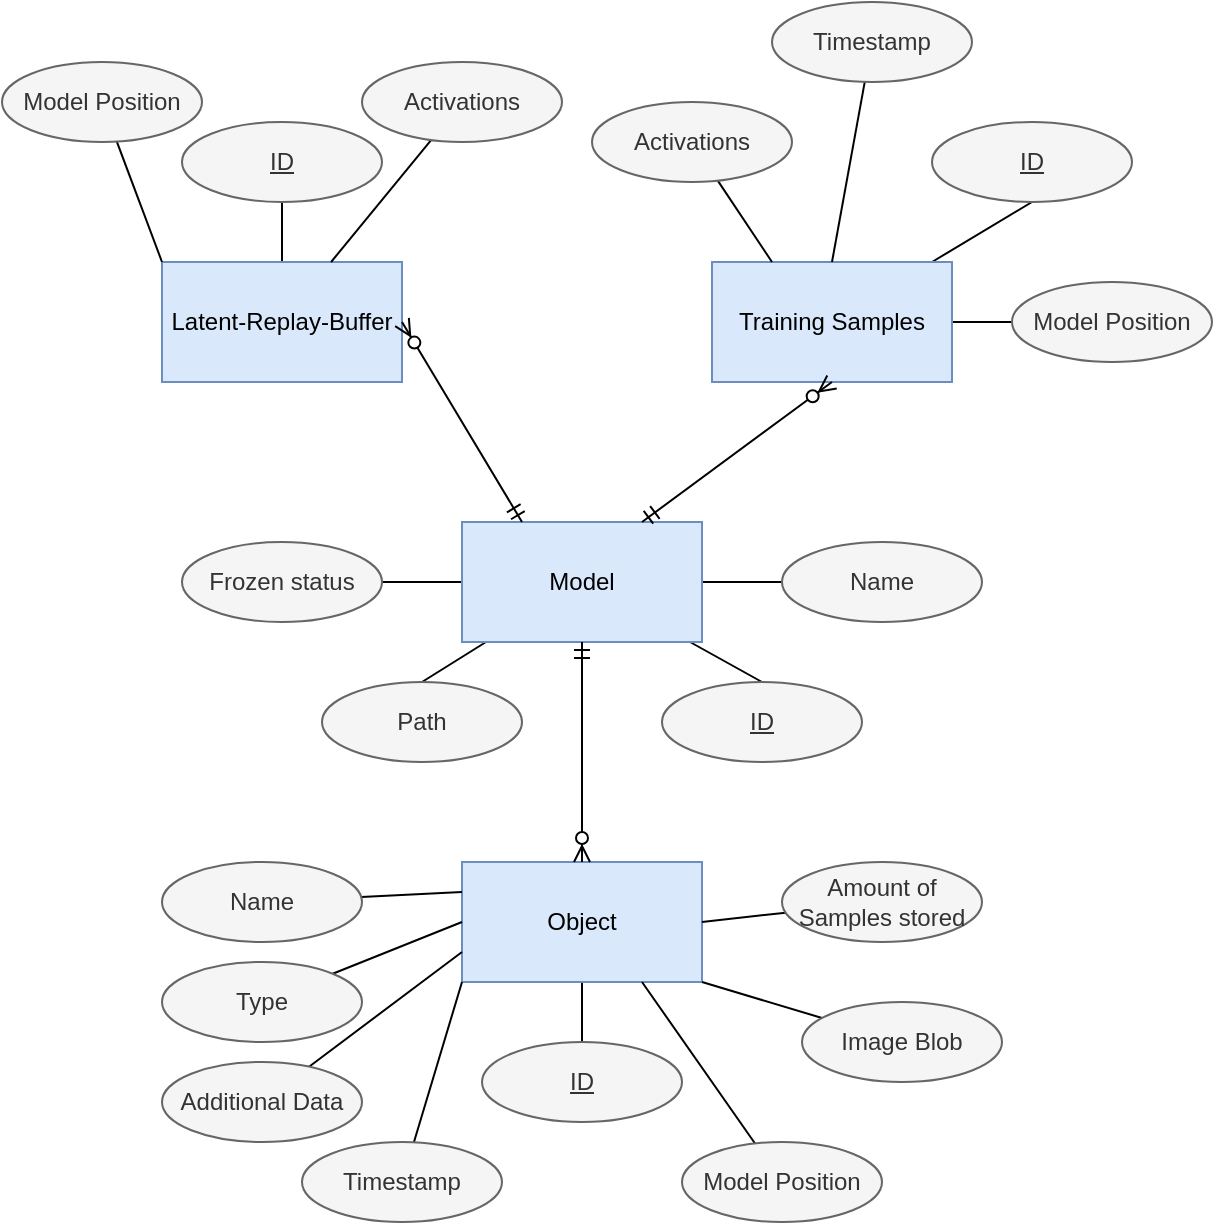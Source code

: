 <mxfile version="14.9.3" type="device"><diagram id="R2lEEEUBdFMjLlhIrx00" name="Page-1"><mxGraphModel dx="1391" dy="659" grid="1" gridSize="10" guides="1" tooltips="1" connect="1" arrows="1" fold="1" page="1" pageScale="1" pageWidth="850" pageHeight="1100" math="0" shadow="0" extFonts="Permanent Marker^https://fonts.googleapis.com/css?family=Permanent+Marker"><root><mxCell id="0"/><mxCell id="1" parent="0"/><mxCell id="7ZXHS2_476F2WPgYWgnc-25" style="edgeStyle=none;rounded=0;orthogonalLoop=1;jettySize=auto;html=1;entryX=0.5;entryY=0;entryDx=0;entryDy=0;endArrow=none;endFill=0;" edge="1" parent="1" source="7ZXHS2_476F2WPgYWgnc-3" target="7ZXHS2_476F2WPgYWgnc-24"><mxGeometry relative="1" as="geometry"/></mxCell><mxCell id="7ZXHS2_476F2WPgYWgnc-26" style="edgeStyle=none;rounded=0;orthogonalLoop=1;jettySize=auto;html=1;entryX=0;entryY=0.5;entryDx=0;entryDy=0;endArrow=none;endFill=0;" edge="1" parent="1" source="7ZXHS2_476F2WPgYWgnc-3" target="7ZXHS2_476F2WPgYWgnc-14"><mxGeometry relative="1" as="geometry"/></mxCell><mxCell id="7ZXHS2_476F2WPgYWgnc-30" style="edgeStyle=none;rounded=0;orthogonalLoop=1;jettySize=auto;html=1;entryX=0;entryY=0.5;entryDx=0;entryDy=0;endArrow=none;endFill=0;" edge="1" parent="1" source="7ZXHS2_476F2WPgYWgnc-3" target="7ZXHS2_476F2WPgYWgnc-29"><mxGeometry relative="1" as="geometry"/></mxCell><mxCell id="7ZXHS2_476F2WPgYWgnc-31" style="edgeStyle=none;rounded=0;orthogonalLoop=1;jettySize=auto;html=1;entryX=0.5;entryY=0;entryDx=0;entryDy=0;endArrow=none;endFill=0;" edge="1" parent="1" source="7ZXHS2_476F2WPgYWgnc-3" target="7ZXHS2_476F2WPgYWgnc-27"><mxGeometry relative="1" as="geometry"/></mxCell><mxCell id="7ZXHS2_476F2WPgYWgnc-3" value="Model" style="rounded=0;whiteSpace=wrap;html=1;fillColor=#dae8fc;strokeColor=#6c8ebf;" vertex="1" parent="1"><mxGeometry x="360" y="310" width="120" height="60" as="geometry"/></mxCell><mxCell id="7ZXHS2_476F2WPgYWgnc-21" style="edgeStyle=none;rounded=0;orthogonalLoop=1;jettySize=auto;html=1;endArrow=none;endFill=0;" edge="1" parent="1" source="7ZXHS2_476F2WPgYWgnc-4" target="7ZXHS2_476F2WPgYWgnc-20"><mxGeometry relative="1" as="geometry"/></mxCell><mxCell id="7ZXHS2_476F2WPgYWgnc-4" value="&lt;div&gt;Object&lt;/div&gt;" style="rounded=0;whiteSpace=wrap;html=1;fillColor=#dae8fc;strokeColor=#6c8ebf;" vertex="1" parent="1"><mxGeometry x="360" y="480" width="120" height="60" as="geometry"/></mxCell><mxCell id="7ZXHS2_476F2WPgYWgnc-22" style="edgeStyle=none;rounded=0;orthogonalLoop=1;jettySize=auto;html=1;entryX=0.5;entryY=1;entryDx=0;entryDy=0;endArrow=none;endFill=0;" edge="1" parent="1" source="7ZXHS2_476F2WPgYWgnc-5" target="7ZXHS2_476F2WPgYWgnc-15"><mxGeometry relative="1" as="geometry"><mxPoint x="210.0" y="80" as="targetPoint"/></mxGeometry></mxCell><mxCell id="7ZXHS2_476F2WPgYWgnc-5" value="&lt;div&gt;Latent-Replay-Buffer&lt;/div&gt;" style="rounded=0;whiteSpace=wrap;html=1;fillColor=#dae8fc;strokeColor=#6c8ebf;" vertex="1" parent="1"><mxGeometry x="210" y="180" width="120" height="60" as="geometry"/></mxCell><mxCell id="7ZXHS2_476F2WPgYWgnc-23" style="edgeStyle=none;rounded=0;orthogonalLoop=1;jettySize=auto;html=1;entryX=0.5;entryY=1;entryDx=0;entryDy=0;endArrow=none;endFill=0;" edge="1" parent="1" source="7ZXHS2_476F2WPgYWgnc-6" target="7ZXHS2_476F2WPgYWgnc-18"><mxGeometry relative="1" as="geometry"/></mxCell><mxCell id="7ZXHS2_476F2WPgYWgnc-59" style="edgeStyle=none;rounded=0;orthogonalLoop=1;jettySize=auto;html=1;entryX=0;entryY=0.5;entryDx=0;entryDy=0;endArrow=none;endFill=0;" edge="1" parent="1" source="7ZXHS2_476F2WPgYWgnc-6" target="7ZXHS2_476F2WPgYWgnc-54"><mxGeometry relative="1" as="geometry"/></mxCell><mxCell id="7ZXHS2_476F2WPgYWgnc-6" value="&lt;div&gt;Training Samples&lt;/div&gt;" style="rounded=0;whiteSpace=wrap;html=1;fillColor=#dae8fc;strokeColor=#6c8ebf;" vertex="1" parent="1"><mxGeometry x="485" y="180" width="120" height="60" as="geometry"/></mxCell><mxCell id="7ZXHS2_476F2WPgYWgnc-10" value="" style="fontSize=12;html=1;endArrow=ERzeroToMany;startArrow=ERmandOne;exitX=0.25;exitY=0;exitDx=0;exitDy=0;entryX=1;entryY=0.5;entryDx=0;entryDy=0;" edge="1" parent="1" source="7ZXHS2_476F2WPgYWgnc-3" target="7ZXHS2_476F2WPgYWgnc-5"><mxGeometry width="100" height="100" relative="1" as="geometry"><mxPoint x="160" y="420" as="sourcePoint"/><mxPoint x="260" y="320" as="targetPoint"/></mxGeometry></mxCell><mxCell id="7ZXHS2_476F2WPgYWgnc-12" value="" style="fontSize=12;html=1;endArrow=ERzeroToMany;startArrow=ERmandOne;exitX=0.5;exitY=1;exitDx=0;exitDy=0;entryX=0.5;entryY=0;entryDx=0;entryDy=0;" edge="1" parent="1" source="7ZXHS2_476F2WPgYWgnc-3" target="7ZXHS2_476F2WPgYWgnc-4"><mxGeometry width="100" height="100" relative="1" as="geometry"><mxPoint x="440" y="385" as="sourcePoint"/><mxPoint x="380" y="500" as="targetPoint"/></mxGeometry></mxCell><mxCell id="7ZXHS2_476F2WPgYWgnc-13" value="" style="fontSize=12;html=1;endArrow=ERzeroToMany;startArrow=ERmandOne;exitX=0.75;exitY=0;exitDx=0;exitDy=0;entryX=0.5;entryY=1;entryDx=0;entryDy=0;" edge="1" parent="1" source="7ZXHS2_476F2WPgYWgnc-3" target="7ZXHS2_476F2WPgYWgnc-6"><mxGeometry width="100" height="100" relative="1" as="geometry"><mxPoint x="350" y="350" as="sourcePoint"/><mxPoint x="260" y="350" as="targetPoint"/></mxGeometry></mxCell><mxCell id="7ZXHS2_476F2WPgYWgnc-14" value="Name" style="ellipse;whiteSpace=wrap;html=1;align=center;fillColor=#f5f5f5;strokeColor=#666666;fontColor=#333333;" vertex="1" parent="1"><mxGeometry x="520" y="320" width="100" height="40" as="geometry"/></mxCell><mxCell id="7ZXHS2_476F2WPgYWgnc-15" value="&lt;div&gt;&lt;u&gt;ID&lt;/u&gt;&lt;/div&gt;" style="ellipse;whiteSpace=wrap;html=1;align=center;fillColor=#f5f5f5;strokeColor=#666666;fontColor=#333333;" vertex="1" parent="1"><mxGeometry x="220" y="110" width="100" height="40" as="geometry"/></mxCell><mxCell id="7ZXHS2_476F2WPgYWgnc-18" value="&lt;div&gt;&lt;u&gt;ID&lt;/u&gt;&lt;/div&gt;" style="ellipse;whiteSpace=wrap;html=1;align=center;fillColor=#f5f5f5;strokeColor=#666666;fontColor=#333333;" vertex="1" parent="1"><mxGeometry x="595" y="110" width="100" height="40" as="geometry"/></mxCell><mxCell id="7ZXHS2_476F2WPgYWgnc-20" value="&lt;div&gt;&lt;u&gt;ID&lt;/u&gt;&lt;/div&gt;" style="ellipse;whiteSpace=wrap;html=1;align=center;fillColor=#f5f5f5;strokeColor=#666666;fontColor=#333333;" vertex="1" parent="1"><mxGeometry x="370" y="570" width="100" height="40" as="geometry"/></mxCell><mxCell id="7ZXHS2_476F2WPgYWgnc-24" value="&lt;div&gt;&lt;u&gt;ID&lt;/u&gt;&lt;/div&gt;" style="ellipse;whiteSpace=wrap;html=1;align=center;fillColor=#f5f5f5;strokeColor=#666666;fontColor=#333333;" vertex="1" parent="1"><mxGeometry x="460" y="390" width="100" height="40" as="geometry"/></mxCell><mxCell id="7ZXHS2_476F2WPgYWgnc-27" value="&lt;div&gt;Path&lt;/div&gt;" style="ellipse;whiteSpace=wrap;html=1;align=center;fillColor=#f5f5f5;strokeColor=#666666;fontColor=#333333;" vertex="1" parent="1"><mxGeometry x="290" y="390" width="100" height="40" as="geometry"/></mxCell><mxCell id="7ZXHS2_476F2WPgYWgnc-29" value="Frozen status" style="ellipse;whiteSpace=wrap;html=1;align=center;fillColor=#f5f5f5;strokeColor=#666666;fontColor=#333333;" vertex="1" parent="1"><mxGeometry x="220" y="320" width="100" height="40" as="geometry"/></mxCell><mxCell id="7ZXHS2_476F2WPgYWgnc-32" style="edgeStyle=none;rounded=0;orthogonalLoop=1;jettySize=auto;html=1;exitX=0.5;exitY=0;exitDx=0;exitDy=0;endArrow=none;endFill=0;" edge="1" parent="1" source="7ZXHS2_476F2WPgYWgnc-14" target="7ZXHS2_476F2WPgYWgnc-14"><mxGeometry relative="1" as="geometry"/></mxCell><mxCell id="7ZXHS2_476F2WPgYWgnc-46" style="edgeStyle=none;rounded=0;orthogonalLoop=1;jettySize=auto;html=1;entryX=1;entryY=0.5;entryDx=0;entryDy=0;endArrow=none;endFill=0;" edge="1" parent="1" source="7ZXHS2_476F2WPgYWgnc-33" target="7ZXHS2_476F2WPgYWgnc-4"><mxGeometry relative="1" as="geometry"/></mxCell><mxCell id="7ZXHS2_476F2WPgYWgnc-33" value="Amount of Samples stored" style="ellipse;whiteSpace=wrap;html=1;align=center;fillColor=#f5f5f5;strokeColor=#666666;fontColor=#333333;" vertex="1" parent="1"><mxGeometry x="520" y="480" width="100" height="40" as="geometry"/></mxCell><mxCell id="7ZXHS2_476F2WPgYWgnc-45" style="edgeStyle=none;rounded=0;orthogonalLoop=1;jettySize=auto;html=1;entryX=1;entryY=1;entryDx=0;entryDy=0;endArrow=none;endFill=0;" edge="1" parent="1" source="7ZXHS2_476F2WPgYWgnc-34" target="7ZXHS2_476F2WPgYWgnc-4"><mxGeometry relative="1" as="geometry"/></mxCell><mxCell id="7ZXHS2_476F2WPgYWgnc-34" value="Image Blob" style="ellipse;whiteSpace=wrap;html=1;align=center;fillColor=#f5f5f5;strokeColor=#666666;fontColor=#333333;" vertex="1" parent="1"><mxGeometry x="530" y="550" width="100" height="40" as="geometry"/></mxCell><mxCell id="7ZXHS2_476F2WPgYWgnc-44" style="edgeStyle=none;rounded=0;orthogonalLoop=1;jettySize=auto;html=1;entryX=0.75;entryY=1;entryDx=0;entryDy=0;endArrow=none;endFill=0;" edge="1" parent="1" source="7ZXHS2_476F2WPgYWgnc-35" target="7ZXHS2_476F2WPgYWgnc-4"><mxGeometry relative="1" as="geometry"/></mxCell><mxCell id="7ZXHS2_476F2WPgYWgnc-35" value="Model Position" style="ellipse;whiteSpace=wrap;html=1;align=center;fillColor=#f5f5f5;strokeColor=#666666;fontColor=#333333;" vertex="1" parent="1"><mxGeometry x="470" y="620" width="100" height="40" as="geometry"/></mxCell><mxCell id="7ZXHS2_476F2WPgYWgnc-43" style="edgeStyle=none;rounded=0;orthogonalLoop=1;jettySize=auto;html=1;entryX=0;entryY=1;entryDx=0;entryDy=0;endArrow=none;endFill=0;" edge="1" parent="1" source="7ZXHS2_476F2WPgYWgnc-36" target="7ZXHS2_476F2WPgYWgnc-4"><mxGeometry relative="1" as="geometry"/></mxCell><mxCell id="7ZXHS2_476F2WPgYWgnc-36" value="Timestamp" style="ellipse;whiteSpace=wrap;html=1;align=center;fillColor=#f5f5f5;strokeColor=#666666;fontColor=#333333;" vertex="1" parent="1"><mxGeometry x="280" y="620" width="100" height="40" as="geometry"/></mxCell><mxCell id="7ZXHS2_476F2WPgYWgnc-42" style="edgeStyle=none;rounded=0;orthogonalLoop=1;jettySize=auto;html=1;entryX=0;entryY=0.75;entryDx=0;entryDy=0;endArrow=none;endFill=0;" edge="1" parent="1" source="7ZXHS2_476F2WPgYWgnc-37" target="7ZXHS2_476F2WPgYWgnc-4"><mxGeometry relative="1" as="geometry"/></mxCell><mxCell id="7ZXHS2_476F2WPgYWgnc-37" value="Additional Data" style="ellipse;whiteSpace=wrap;html=1;align=center;fillColor=#f5f5f5;strokeColor=#666666;fontColor=#333333;" vertex="1" parent="1"><mxGeometry x="210" y="580" width="100" height="40" as="geometry"/></mxCell><mxCell id="7ZXHS2_476F2WPgYWgnc-41" style="edgeStyle=none;rounded=0;orthogonalLoop=1;jettySize=auto;html=1;entryX=0;entryY=0.5;entryDx=0;entryDy=0;endArrow=none;endFill=0;" edge="1" parent="1" source="7ZXHS2_476F2WPgYWgnc-38" target="7ZXHS2_476F2WPgYWgnc-4"><mxGeometry relative="1" as="geometry"/></mxCell><mxCell id="7ZXHS2_476F2WPgYWgnc-38" value="Type" style="ellipse;whiteSpace=wrap;html=1;align=center;fillColor=#f5f5f5;strokeColor=#666666;fontColor=#333333;" vertex="1" parent="1"><mxGeometry x="210" y="530" width="100" height="40" as="geometry"/></mxCell><mxCell id="7ZXHS2_476F2WPgYWgnc-40" style="edgeStyle=none;rounded=0;orthogonalLoop=1;jettySize=auto;html=1;entryX=0;entryY=0.25;entryDx=0;entryDy=0;endArrow=none;endFill=0;" edge="1" parent="1" source="7ZXHS2_476F2WPgYWgnc-39" target="7ZXHS2_476F2WPgYWgnc-4"><mxGeometry relative="1" as="geometry"/></mxCell><mxCell id="7ZXHS2_476F2WPgYWgnc-39" value="Name" style="ellipse;whiteSpace=wrap;html=1;align=center;fillColor=#f5f5f5;strokeColor=#666666;fontColor=#333333;" vertex="1" parent="1"><mxGeometry x="210" y="480" width="100" height="40" as="geometry"/></mxCell><mxCell id="7ZXHS2_476F2WPgYWgnc-49" style="edgeStyle=none;rounded=0;orthogonalLoop=1;jettySize=auto;html=1;exitX=0.5;exitY=1;exitDx=0;exitDy=0;endArrow=none;endFill=0;" edge="1" parent="1"><mxGeometry relative="1" as="geometry"><mxPoint x="200" y="450" as="sourcePoint"/><mxPoint x="200" y="450" as="targetPoint"/></mxGeometry></mxCell><mxCell id="7ZXHS2_476F2WPgYWgnc-51" style="edgeStyle=none;rounded=0;orthogonalLoop=1;jettySize=auto;html=1;entryX=0;entryY=0;entryDx=0;entryDy=0;endArrow=none;endFill=0;" edge="1" parent="1" source="7ZXHS2_476F2WPgYWgnc-50" target="7ZXHS2_476F2WPgYWgnc-5"><mxGeometry relative="1" as="geometry"/></mxCell><mxCell id="7ZXHS2_476F2WPgYWgnc-50" value="Model Position" style="ellipse;whiteSpace=wrap;html=1;align=center;fillColor=#f5f5f5;strokeColor=#666666;fontColor=#333333;" vertex="1" parent="1"><mxGeometry x="130" y="80" width="100" height="40" as="geometry"/></mxCell><mxCell id="7ZXHS2_476F2WPgYWgnc-53" style="edgeStyle=none;rounded=0;orthogonalLoop=1;jettySize=auto;html=1;endArrow=none;endFill=0;" edge="1" parent="1" source="7ZXHS2_476F2WPgYWgnc-52" target="7ZXHS2_476F2WPgYWgnc-5"><mxGeometry relative="1" as="geometry"/></mxCell><mxCell id="7ZXHS2_476F2WPgYWgnc-52" value="Activations" style="ellipse;whiteSpace=wrap;html=1;align=center;fillColor=#f5f5f5;strokeColor=#666666;fontColor=#333333;" vertex="1" parent="1"><mxGeometry x="310" y="80" width="100" height="40" as="geometry"/></mxCell><mxCell id="7ZXHS2_476F2WPgYWgnc-54" value="Model Position" style="ellipse;whiteSpace=wrap;html=1;align=center;fillColor=#f5f5f5;strokeColor=#666666;fontColor=#333333;" vertex="1" parent="1"><mxGeometry x="635" y="190" width="100" height="40" as="geometry"/></mxCell><mxCell id="7ZXHS2_476F2WPgYWgnc-58" style="edgeStyle=none;rounded=0;orthogonalLoop=1;jettySize=auto;html=1;entryX=0.5;entryY=0;entryDx=0;entryDy=0;endArrow=none;endFill=0;" edge="1" parent="1" source="7ZXHS2_476F2WPgYWgnc-55" target="7ZXHS2_476F2WPgYWgnc-6"><mxGeometry relative="1" as="geometry"/></mxCell><mxCell id="7ZXHS2_476F2WPgYWgnc-55" value="Timestamp" style="ellipse;whiteSpace=wrap;html=1;align=center;fillColor=#f5f5f5;strokeColor=#666666;fontColor=#333333;" vertex="1" parent="1"><mxGeometry x="515" y="50" width="100" height="40" as="geometry"/></mxCell><mxCell id="7ZXHS2_476F2WPgYWgnc-57" style="edgeStyle=none;rounded=0;orthogonalLoop=1;jettySize=auto;html=1;entryX=0.25;entryY=0;entryDx=0;entryDy=0;endArrow=none;endFill=0;" edge="1" parent="1" source="7ZXHS2_476F2WPgYWgnc-56" target="7ZXHS2_476F2WPgYWgnc-6"><mxGeometry relative="1" as="geometry"/></mxCell><mxCell id="7ZXHS2_476F2WPgYWgnc-56" value="Activations" style="ellipse;whiteSpace=wrap;html=1;align=center;fillColor=#f5f5f5;strokeColor=#666666;fontColor=#333333;" vertex="1" parent="1"><mxGeometry x="425" y="100" width="100" height="40" as="geometry"/></mxCell></root></mxGraphModel></diagram></mxfile>